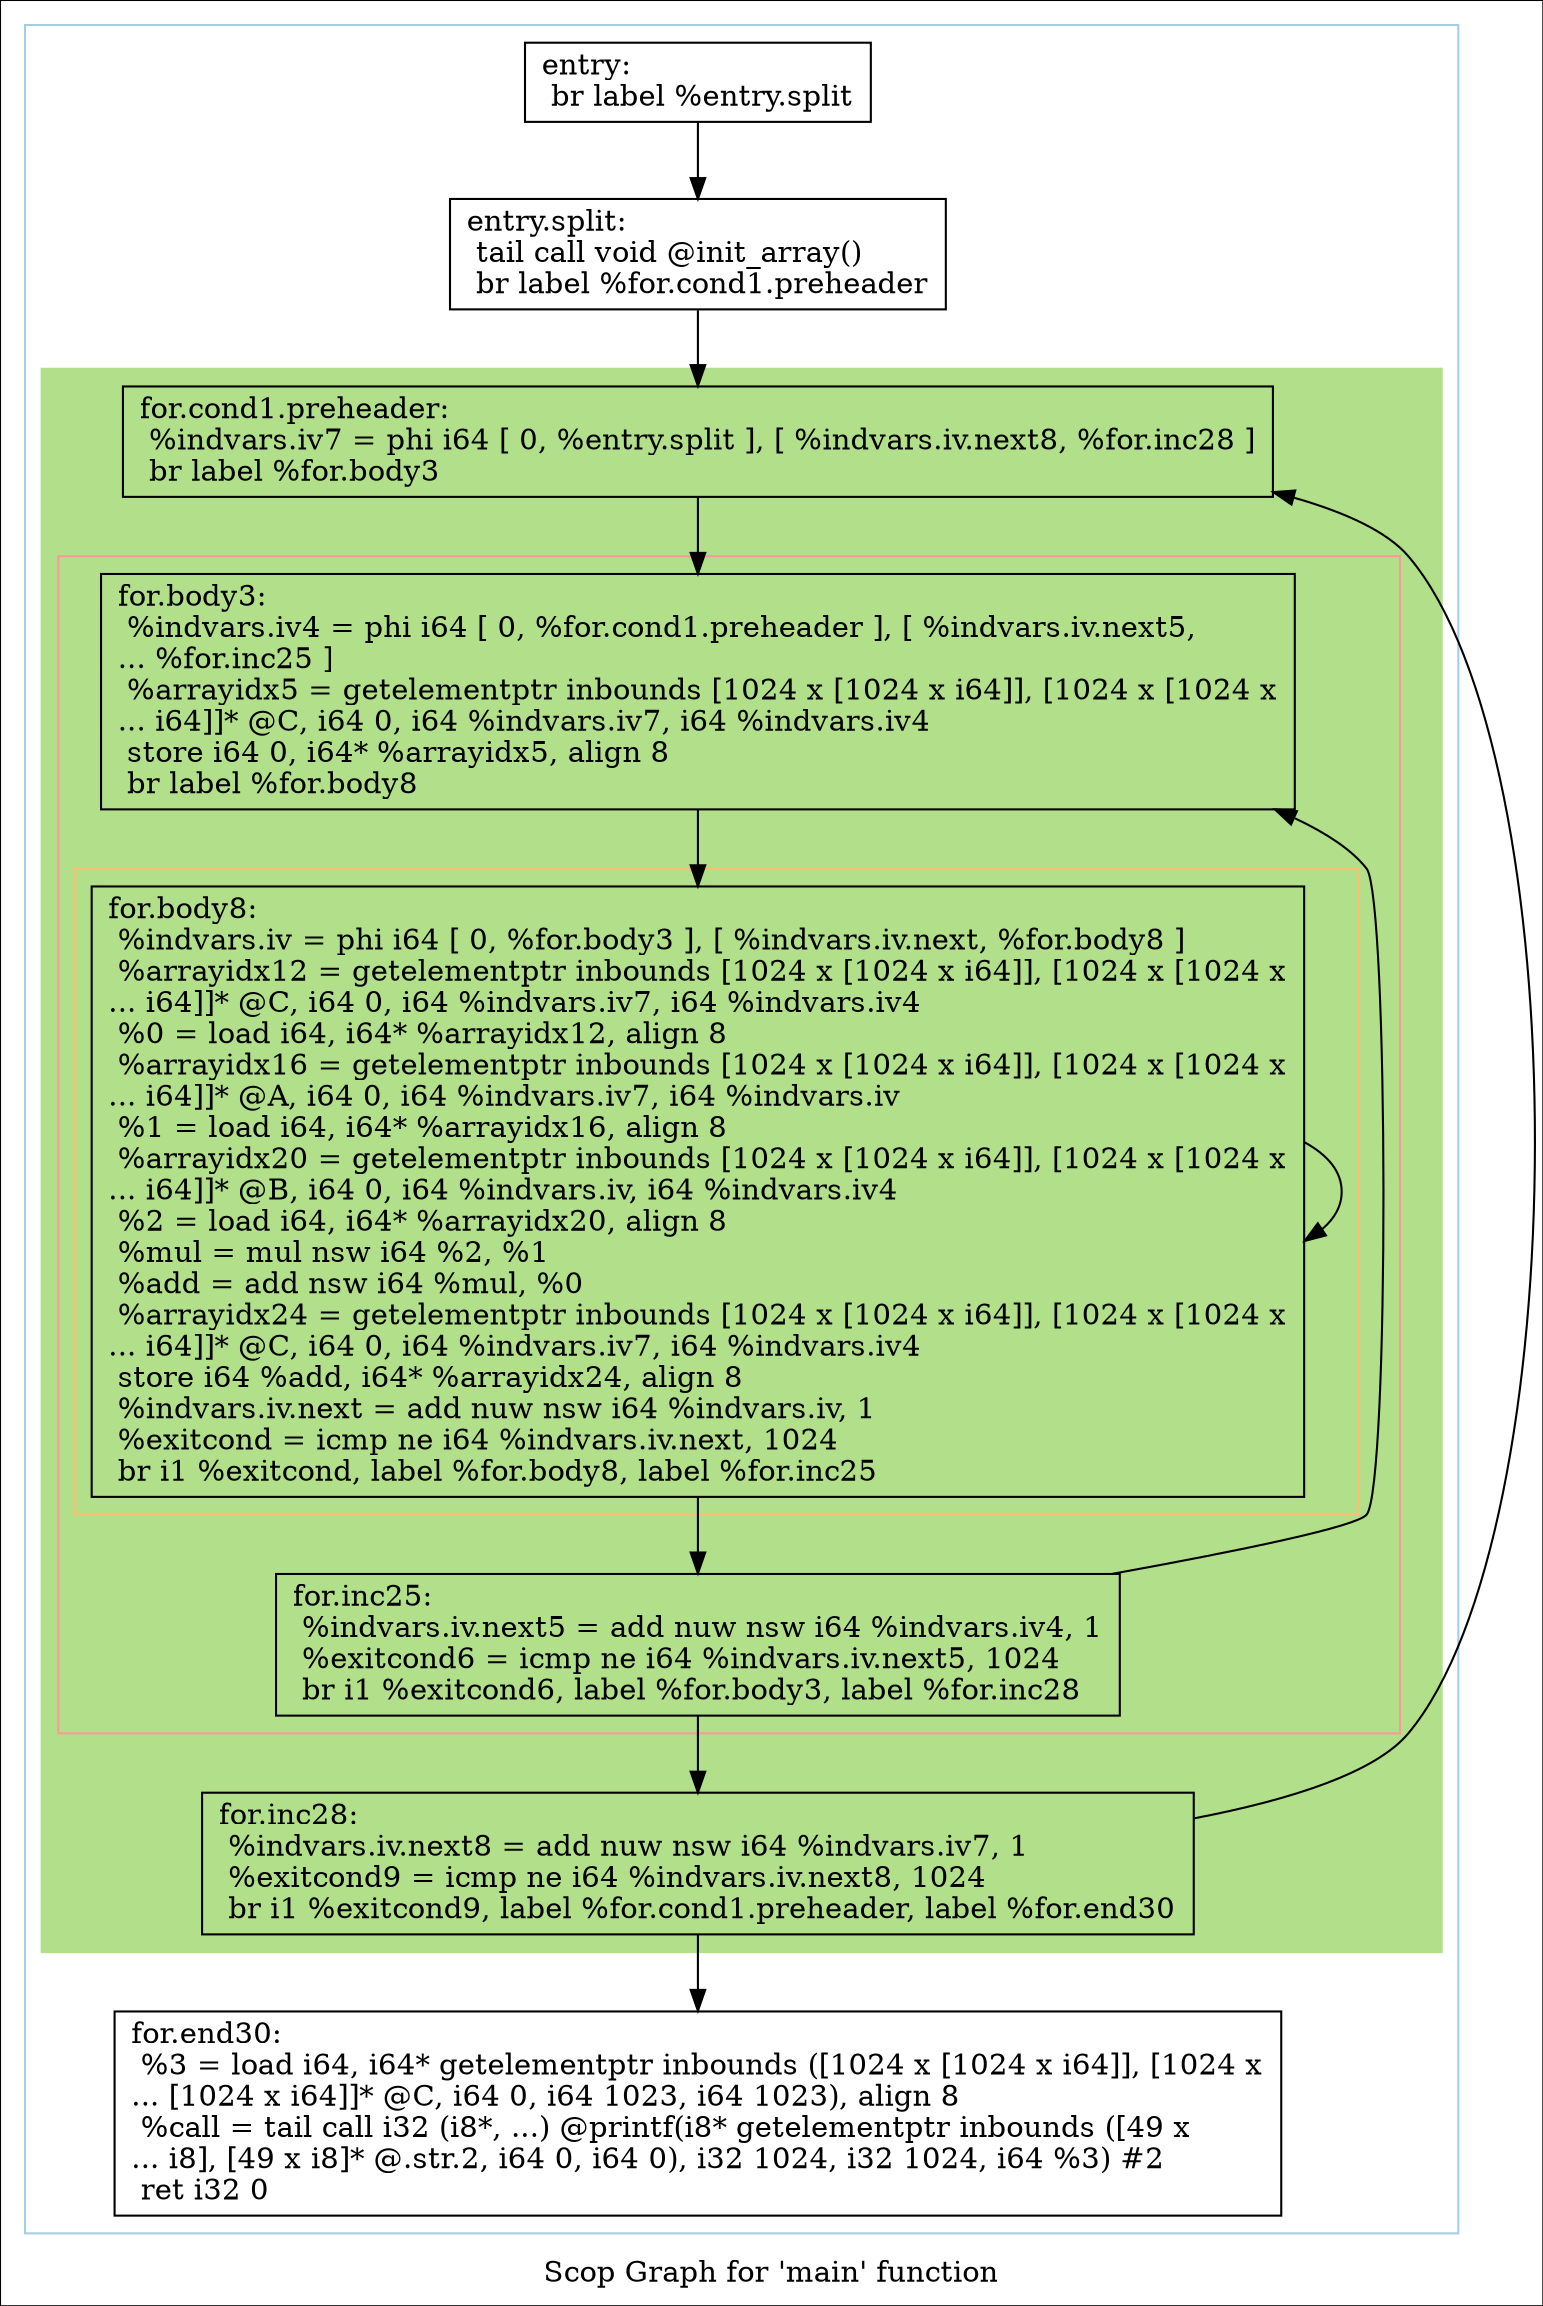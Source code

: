 digraph "Scop Graph for 'main' function" {
	label="Scop Graph for 'main' function";

	Node0x551cb30 [shape=record,label="{entry:\l  br label %entry.split\l}"];
	Node0x551cb30 -> Node0x552d470;
	Node0x552d470 [shape=record,label="{entry.split:                                      \l  tail call void @init_array()\l  br label %for.cond1.preheader\l}"];
	Node0x552d470 -> Node0x552ccc0;
	Node0x552ccc0 [shape=record,label="{for.cond1.preheader:                              \l  %indvars.iv7 = phi i64 [ 0, %entry.split ], [ %indvars.iv.next8, %for.inc28 ]\l  br label %for.body3\l}"];
	Node0x552ccc0 -> Node0x552c7f0;
	Node0x552c7f0 [shape=record,label="{for.body3:                                        \l  %indvars.iv4 = phi i64 [ 0, %for.cond1.preheader ], [ %indvars.iv.next5,\l... %for.inc25 ]\l  %arrayidx5 = getelementptr inbounds [1024 x [1024 x i64]], [1024 x [1024 x\l... i64]]* @C, i64 0, i64 %indvars.iv7, i64 %indvars.iv4\l  store i64 0, i64* %arrayidx5, align 8\l  br label %for.body8\l}"];
	Node0x552c7f0 -> Node0x551cfa0;
	Node0x551cfa0 [shape=record,label="{for.body8:                                        \l  %indvars.iv = phi i64 [ 0, %for.body3 ], [ %indvars.iv.next, %for.body8 ]\l  %arrayidx12 = getelementptr inbounds [1024 x [1024 x i64]], [1024 x [1024 x\l... i64]]* @C, i64 0, i64 %indvars.iv7, i64 %indvars.iv4\l  %0 = load i64, i64* %arrayidx12, align 8\l  %arrayidx16 = getelementptr inbounds [1024 x [1024 x i64]], [1024 x [1024 x\l... i64]]* @A, i64 0, i64 %indvars.iv7, i64 %indvars.iv\l  %1 = load i64, i64* %arrayidx16, align 8\l  %arrayidx20 = getelementptr inbounds [1024 x [1024 x i64]], [1024 x [1024 x\l... i64]]* @B, i64 0, i64 %indvars.iv, i64 %indvars.iv4\l  %2 = load i64, i64* %arrayidx20, align 8\l  %mul = mul nsw i64 %2, %1\l  %add = add nsw i64 %mul, %0\l  %arrayidx24 = getelementptr inbounds [1024 x [1024 x i64]], [1024 x [1024 x\l... i64]]* @C, i64 0, i64 %indvars.iv7, i64 %indvars.iv4\l  store i64 %add, i64* %arrayidx24, align 8\l  %indvars.iv.next = add nuw nsw i64 %indvars.iv, 1\l  %exitcond = icmp ne i64 %indvars.iv.next, 1024\l  br i1 %exitcond, label %for.body8, label %for.inc25\l}"];
	Node0x551cfa0 -> Node0x551cfa0[constraint=false];
	Node0x551cfa0 -> Node0x552c860;
	Node0x552c860 [shape=record,label="{for.inc25:                                        \l  %indvars.iv.next5 = add nuw nsw i64 %indvars.iv4, 1\l  %exitcond6 = icmp ne i64 %indvars.iv.next5, 1024\l  br i1 %exitcond6, label %for.body3, label %for.inc28\l}"];
	Node0x552c860 -> Node0x552c7f0[constraint=false];
	Node0x552c860 -> Node0x552c8c0;
	Node0x552c8c0 [shape=record,label="{for.inc28:                                        \l  %indvars.iv.next8 = add nuw nsw i64 %indvars.iv7, 1\l  %exitcond9 = icmp ne i64 %indvars.iv.next8, 1024\l  br i1 %exitcond9, label %for.cond1.preheader, label %for.end30\l}"];
	Node0x552c8c0 -> Node0x552ccc0[constraint=false];
	Node0x552c8c0 -> Node0x5531570;
	Node0x5531570 [shape=record,label="{for.end30:                                        \l  %3 = load i64, i64* getelementptr inbounds ([1024 x [1024 x i64]], [1024 x\l... [1024 x i64]]* @C, i64 0, i64 1023, i64 1023), align 8\l  %call = tail call i32 (i8*, ...) @printf(i8* getelementptr inbounds ([49 x\l... i8], [49 x i8]* @.str.2, i64 0, i64 0), i32 1024, i32 1024, i64 %3) #2\l  ret i32 0\l}"];
	colorscheme = "paired12"
        subgraph cluster_0x552f640 {
          label = "";
          style = solid;
          color = 1
          subgraph cluster_0x551d030 {
            label = "";
            style = filled;
            color = 3            subgraph cluster_0x552f6c0 {
              label = "";
              style = solid;
              color = 5
              subgraph cluster_0x551cba0 {
                label = "";
                style = solid;
                color = 7
                Node0x551cfa0;
              }
              Node0x552c7f0;
              Node0x552c860;
            }
            Node0x552ccc0;
            Node0x552c8c0;
          }
          Node0x551cb30;
          Node0x552d470;
          Node0x5531570;
        }
}
